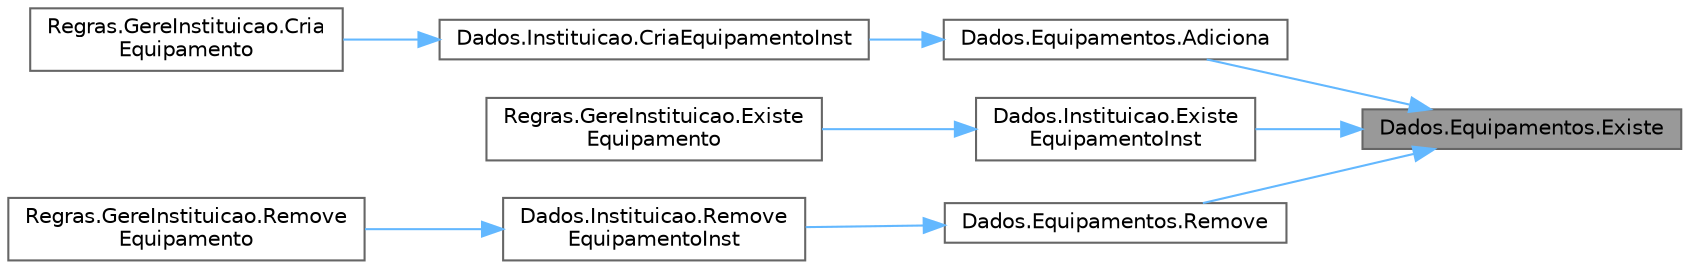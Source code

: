 digraph "Dados.Equipamentos.Existe"
{
 // LATEX_PDF_SIZE
  bgcolor="transparent";
  edge [fontname=Helvetica,fontsize=10,labelfontname=Helvetica,labelfontsize=10];
  node [fontname=Helvetica,fontsize=10,shape=box,height=0.2,width=0.4];
  rankdir="RL";
  Node1 [id="Node000001",label="Dados.Equipamentos.Existe",height=0.2,width=0.4,color="gray40", fillcolor="grey60", style="filled", fontcolor="black",tooltip="Funcao que verifica se existe um determinado equipamento num dicionario de equipamentos."];
  Node1 -> Node2 [id="edge1_Node000001_Node000002",dir="back",color="steelblue1",style="solid",tooltip=" "];
  Node2 [id="Node000002",label="Dados.Equipamentos.Adiciona",height=0.2,width=0.4,color="grey40", fillcolor="white", style="filled",URL="$class_dados_1_1_equipamentos.html#ab7e392947487042b114e9b77eb96cddb",tooltip="Funcao que adiciona um equipamento num dicionario de equipamentos."];
  Node2 -> Node3 [id="edge2_Node000002_Node000003",dir="back",color="steelblue1",style="solid",tooltip=" "];
  Node3 [id="Node000003",label="Dados.Instituicao.CriaEquipamentoInst",height=0.2,width=0.4,color="grey40", fillcolor="white", style="filled",URL="$class_dados_1_1_instituicao.html#acabfa78ad26a889c00ed68bae8cec1fe",tooltip="Funcao que adiciona um equipamento na lista de equipamentos da instituicao."];
  Node3 -> Node4 [id="edge3_Node000003_Node000004",dir="back",color="steelblue1",style="solid",tooltip=" "];
  Node4 [id="Node000004",label="Regras.GereInstituicao.Cria\lEquipamento",height=0.2,width=0.4,color="grey40", fillcolor="white", style="filled",URL="$class_regras_1_1_gere_instituicao.html#a552d9df397aaba64da73d32e5863dc93",tooltip="Funcao que cria um equipamento completo."];
  Node1 -> Node5 [id="edge4_Node000001_Node000005",dir="back",color="steelblue1",style="solid",tooltip=" "];
  Node5 [id="Node000005",label="Dados.Instituicao.Existe\lEquipamentoInst",height=0.2,width=0.4,color="grey40", fillcolor="white", style="filled",URL="$class_dados_1_1_instituicao.html#a9cec9169a02a9a3c12cda778fc2e5797",tooltip="Funcao que verifica se existe um determinado equipamento na lista de equipamentos da instituicao."];
  Node5 -> Node6 [id="edge5_Node000005_Node000006",dir="back",color="steelblue1",style="solid",tooltip=" "];
  Node6 [id="Node000006",label="Regras.GereInstituicao.Existe\lEquipamento",height=0.2,width=0.4,color="grey40", fillcolor="white", style="filled",URL="$class_regras_1_1_gere_instituicao.html#adb2c34df0d50ce87bb12a323b8e2c44e",tooltip="Funcao que verifica se um equipamento existe na instituicao."];
  Node1 -> Node7 [id="edge6_Node000001_Node000007",dir="back",color="steelblue1",style="solid",tooltip=" "];
  Node7 [id="Node000007",label="Dados.Equipamentos.Remove",height=0.2,width=0.4,color="grey40", fillcolor="white", style="filled",URL="$class_dados_1_1_equipamentos.html#af0f354365f76d82df682b86ac4d2e020",tooltip="Funcao que remove um determinado equipamento do dicionario de equipamentos."];
  Node7 -> Node8 [id="edge7_Node000007_Node000008",dir="back",color="steelblue1",style="solid",tooltip=" "];
  Node8 [id="Node000008",label="Dados.Instituicao.Remove\lEquipamentoInst",height=0.2,width=0.4,color="grey40", fillcolor="white", style="filled",URL="$class_dados_1_1_instituicao.html#ab3552544b70c74bf2920f3e2c074f7ee",tooltip="Funcao que remove um determinado equipamento na lista de equipamentos da instituicao."];
  Node8 -> Node9 [id="edge8_Node000008_Node000009",dir="back",color="steelblue1",style="solid",tooltip=" "];
  Node9 [id="Node000009",label="Regras.GereInstituicao.Remove\lEquipamento",height=0.2,width=0.4,color="grey40", fillcolor="white", style="filled",URL="$class_regras_1_1_gere_instituicao.html#ae715f889696d60df3a07f2efae33cbb2",tooltip="Funcao que remove um equipamento da instituicao."];
}
